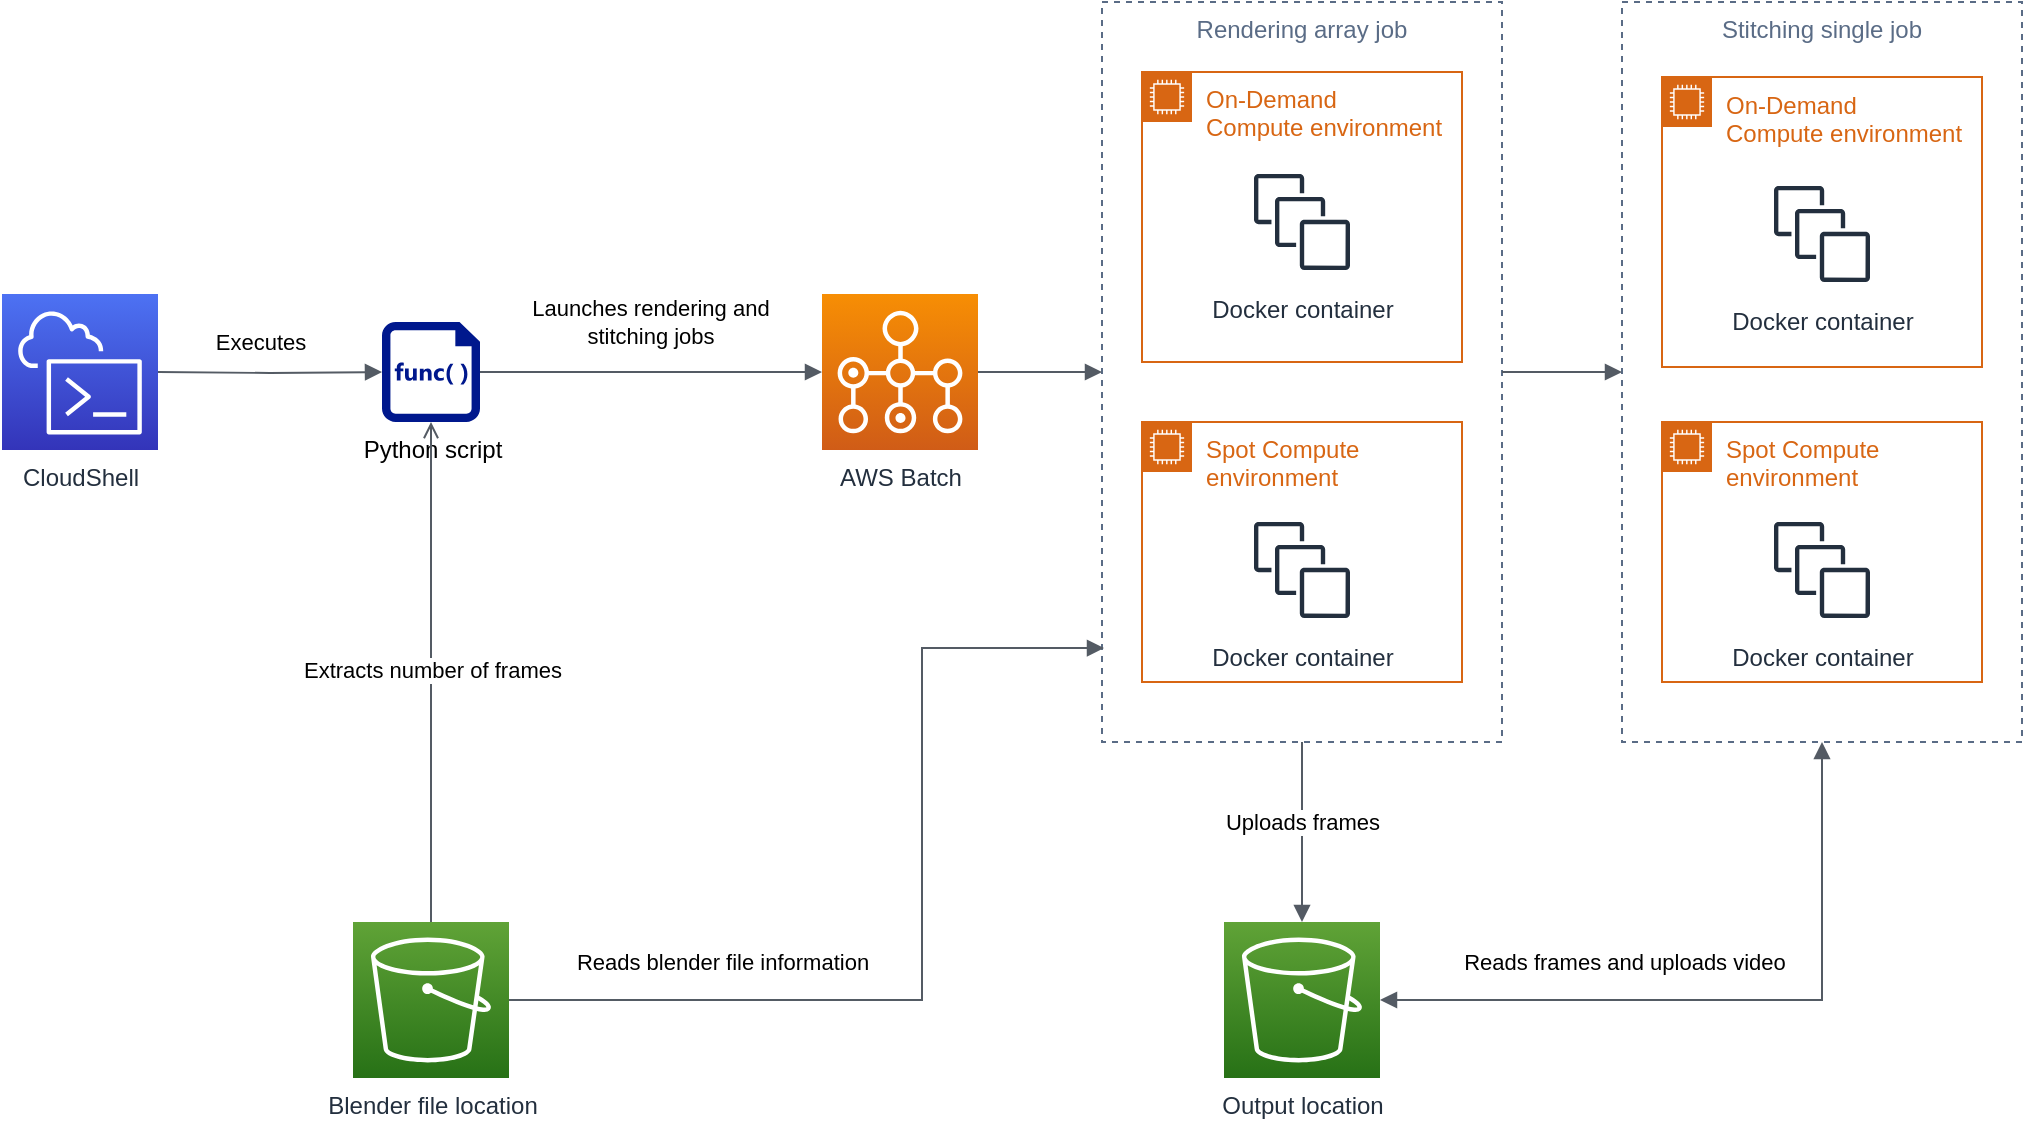 <mxfile version="15.4.0" type="device" pages="4"><diagram id="Ps8kZaS-3eX3Ubbs-UxL" name="Architecture"><mxGraphModel dx="3320" dy="767" grid="1" gridSize="10" guides="1" tooltips="1" connect="1" arrows="1" fold="1" page="1" pageScale="1" pageWidth="1654" pageHeight="1169" math="0" shadow="0"><root><mxCell id="0"/><mxCell id="1" parent="0"/><mxCell id="-qtFRKSx0RCPgqvEjkrj-15" value="Rendering array job" style="fillColor=none;strokeColor=#5A6C86;dashed=1;verticalAlign=top;fontStyle=0;fontColor=#5A6C86;" parent="1" vertex="1"><mxGeometry x="530" y="70" width="200" height="370" as="geometry"/></mxCell><mxCell id="-qtFRKSx0RCPgqvEjkrj-1" value="Python script" style="sketch=0;aspect=fixed;pointerEvents=1;shadow=0;dashed=0;html=1;strokeColor=none;labelPosition=center;verticalLabelPosition=bottom;verticalAlign=top;align=center;fillColor=#00188D;shape=mxgraph.mscae.enterprise.code_file" parent="1" vertex="1"><mxGeometry x="170" y="230" width="49" height="50" as="geometry"/></mxCell><mxCell id="-qtFRKSx0RCPgqvEjkrj-2" value="Blender file location" style="sketch=0;points=[[0,0,0],[0.25,0,0],[0.5,0,0],[0.75,0,0],[1,0,0],[0,1,0],[0.25,1,0],[0.5,1,0],[0.75,1,0],[1,1,0],[0,0.25,0],[0,0.5,0],[0,0.75,0],[1,0.25,0],[1,0.5,0],[1,0.75,0]];outlineConnect=0;fontColor=#232F3E;gradientColor=#60A337;gradientDirection=north;fillColor=#277116;strokeColor=#ffffff;dashed=0;verticalLabelPosition=bottom;verticalAlign=top;align=center;html=1;fontSize=12;fontStyle=0;aspect=fixed;shape=mxgraph.aws4.resourceIcon;resIcon=mxgraph.aws4.s3;" parent="1" vertex="1"><mxGeometry x="155.5" y="530" width="78" height="78" as="geometry"/></mxCell><mxCell id="-qtFRKSx0RCPgqvEjkrj-5" value="" style="edgeStyle=orthogonalEdgeStyle;html=1;endArrow=open;elbow=vertical;startArrow=none;endFill=0;strokeColor=#545B64;rounded=0;entryX=0.5;entryY=1;entryDx=0;entryDy=0;entryPerimeter=0;exitX=0.5;exitY=0;exitDx=0;exitDy=0;exitPerimeter=0;" parent="1" source="-qtFRKSx0RCPgqvEjkrj-2" target="-qtFRKSx0RCPgqvEjkrj-1" edge="1"><mxGeometry width="100" relative="1" as="geometry"><mxPoint x="219" y="530" as="sourcePoint"/><mxPoint x="310" y="220" as="targetPoint"/><Array as="points"/></mxGeometry></mxCell><mxCell id="-qtFRKSx0RCPgqvEjkrj-6" value="Extracts number of frames" style="edgeLabel;html=1;align=center;verticalAlign=middle;resizable=0;points=[];" parent="-qtFRKSx0RCPgqvEjkrj-5" vertex="1" connectable="0"><mxGeometry x="0.108" y="-1" relative="1" as="geometry"><mxPoint x="-1" y="12" as="offset"/></mxGeometry></mxCell><mxCell id="-qtFRKSx0RCPgqvEjkrj-7" value="AWS Batch" style="sketch=0;points=[[0,0,0],[0.25,0,0],[0.5,0,0],[0.75,0,0],[1,0,0],[0,1,0],[0.25,1,0],[0.5,1,0],[0.75,1,0],[1,1,0],[0,0.25,0],[0,0.5,0],[0,0.75,0],[1,0.25,0],[1,0.5,0],[1,0.75,0]];outlineConnect=0;fontColor=#232F3E;gradientColor=#F78E04;gradientDirection=north;fillColor=#D05C17;strokeColor=#ffffff;dashed=0;verticalLabelPosition=bottom;verticalAlign=top;align=center;html=1;fontSize=12;fontStyle=0;aspect=fixed;shape=mxgraph.aws4.resourceIcon;resIcon=mxgraph.aws4.batch;" parent="1" vertex="1"><mxGeometry x="390" y="216" width="78" height="78" as="geometry"/></mxCell><mxCell id="-qtFRKSx0RCPgqvEjkrj-8" value="" style="edgeStyle=orthogonalEdgeStyle;html=1;endArrow=block;elbow=vertical;startArrow=none;endFill=1;strokeColor=#545B64;rounded=0;exitX=1;exitY=0.5;exitDx=0;exitDy=0;exitPerimeter=0;entryX=0;entryY=0.5;entryDx=0;entryDy=0;entryPerimeter=0;" parent="1" source="-qtFRKSx0RCPgqvEjkrj-1" target="-qtFRKSx0RCPgqvEjkrj-7" edge="1"><mxGeometry width="100" relative="1" as="geometry"><mxPoint x="440" y="230" as="sourcePoint"/><mxPoint x="360" y="285" as="targetPoint"/></mxGeometry></mxCell><mxCell id="-qtFRKSx0RCPgqvEjkrj-10" value="Launches rendering and&lt;br&gt;stitching jobs" style="edgeLabel;html=1;align=center;verticalAlign=middle;resizable=0;points=[];" parent="-qtFRKSx0RCPgqvEjkrj-8" vertex="1" connectable="0"><mxGeometry x="-0.249" relative="1" as="geometry"><mxPoint x="21" y="-25" as="offset"/></mxGeometry></mxCell><mxCell id="-qtFRKSx0RCPgqvEjkrj-11" value="On-Demand&lt;br&gt;Compute environment" style="points=[[0,0],[0.25,0],[0.5,0],[0.75,0],[1,0],[1,0.25],[1,0.5],[1,0.75],[1,1],[0.75,1],[0.5,1],[0.25,1],[0,1],[0,0.75],[0,0.5],[0,0.25]];outlineConnect=0;gradientColor=none;html=1;whiteSpace=wrap;fontSize=12;fontStyle=0;shape=mxgraph.aws4.group;grIcon=mxgraph.aws4.group_ec2_instance_contents;strokeColor=#D86613;fillColor=none;verticalAlign=top;align=left;spacingLeft=30;fontColor=#D86613;dashed=0;" parent="1" vertex="1"><mxGeometry x="550" y="105" width="160" height="145" as="geometry"/></mxCell><mxCell id="-qtFRKSx0RCPgqvEjkrj-12" value="Spot Compute environment" style="points=[[0,0],[0.25,0],[0.5,0],[0.75,0],[1,0],[1,0.25],[1,0.5],[1,0.75],[1,1],[0.75,1],[0.5,1],[0.25,1],[0,1],[0,0.75],[0,0.5],[0,0.25]];outlineConnect=0;gradientColor=none;html=1;whiteSpace=wrap;fontSize=12;fontStyle=0;shape=mxgraph.aws4.group;grIcon=mxgraph.aws4.group_ec2_instance_contents;strokeColor=#D86613;fillColor=none;verticalAlign=top;align=left;spacingLeft=30;fontColor=#D86613;dashed=0;" parent="1" vertex="1"><mxGeometry x="550" y="280" width="160" height="130" as="geometry"/></mxCell><mxCell id="-qtFRKSx0RCPgqvEjkrj-13" value="Docker container" style="sketch=0;outlineConnect=0;fontColor=#232F3E;gradientColor=none;strokeColor=#232F3E;fillColor=#ffffff;dashed=0;verticalLabelPosition=bottom;verticalAlign=top;align=center;html=1;fontSize=12;fontStyle=0;aspect=fixed;shape=mxgraph.aws4.resourceIcon;resIcon=mxgraph.aws4.instances;" parent="1" vertex="1"><mxGeometry x="600" y="150" width="60" height="60" as="geometry"/></mxCell><mxCell id="-qtFRKSx0RCPgqvEjkrj-14" value="Docker container" style="sketch=0;outlineConnect=0;fontColor=#232F3E;gradientColor=none;strokeColor=#232F3E;fillColor=#ffffff;dashed=0;verticalLabelPosition=bottom;verticalAlign=top;align=center;html=1;fontSize=12;fontStyle=0;aspect=fixed;shape=mxgraph.aws4.resourceIcon;resIcon=mxgraph.aws4.instances;" parent="1" vertex="1"><mxGeometry x="600" y="324" width="60" height="60" as="geometry"/></mxCell><mxCell id="-qtFRKSx0RCPgqvEjkrj-17" value="" style="edgeStyle=orthogonalEdgeStyle;html=1;endArrow=none;elbow=vertical;startArrow=block;startFill=1;strokeColor=#545B64;rounded=0;entryX=1;entryY=0.5;entryDx=0;entryDy=0;entryPerimeter=0;" parent="1" target="-qtFRKSx0RCPgqvEjkrj-7" edge="1"><mxGeometry width="100" relative="1" as="geometry"><mxPoint x="530" y="255" as="sourcePoint"/><mxPoint x="550" y="340" as="targetPoint"/><Array as="points"><mxPoint x="530" y="255"/></Array></mxGeometry></mxCell><mxCell id="-qtFRKSx0RCPgqvEjkrj-18" value="Output location" style="sketch=0;points=[[0,0,0],[0.25,0,0],[0.5,0,0],[0.75,0,0],[1,0,0],[0,1,0],[0.25,1,0],[0.5,1,0],[0.75,1,0],[1,1,0],[0,0.25,0],[0,0.5,0],[0,0.75,0],[1,0.25,0],[1,0.5,0],[1,0.75,0]];outlineConnect=0;fontColor=#232F3E;gradientColor=#60A337;gradientDirection=north;fillColor=#277116;strokeColor=#ffffff;dashed=0;verticalLabelPosition=bottom;verticalAlign=top;align=center;html=1;fontSize=12;fontStyle=0;aspect=fixed;shape=mxgraph.aws4.resourceIcon;resIcon=mxgraph.aws4.s3;" parent="1" vertex="1"><mxGeometry x="591" y="530" width="78" height="78" as="geometry"/></mxCell><mxCell id="-qtFRKSx0RCPgqvEjkrj-19" value="" style="edgeStyle=orthogonalEdgeStyle;html=1;endArrow=none;elbow=vertical;startArrow=block;startFill=1;strokeColor=#545B64;rounded=0;entryX=0.5;entryY=1;entryDx=0;entryDy=0;" parent="1" target="-qtFRKSx0RCPgqvEjkrj-15" edge="1"><mxGeometry width="100" relative="1" as="geometry"><mxPoint x="630" y="530" as="sourcePoint"/><mxPoint x="410" y="420" as="targetPoint"/><Array as="points"><mxPoint x="630" y="490"/><mxPoint x="630" y="490"/></Array></mxGeometry></mxCell><mxCell id="-qtFRKSx0RCPgqvEjkrj-20" value="Uploads frames" style="edgeLabel;html=1;align=center;verticalAlign=middle;resizable=0;points=[];" parent="-qtFRKSx0RCPgqvEjkrj-19" vertex="1" connectable="0"><mxGeometry x="-0.214" y="-2" relative="1" as="geometry"><mxPoint x="-2" y="-15" as="offset"/></mxGeometry></mxCell><mxCell id="-qtFRKSx0RCPgqvEjkrj-21" value="Stitching single job" style="fillColor=none;strokeColor=#5A6C86;dashed=1;verticalAlign=top;fontStyle=0;fontColor=#5A6C86;" parent="1" vertex="1"><mxGeometry x="790" y="70" width="200" height="370" as="geometry"/></mxCell><mxCell id="-qtFRKSx0RCPgqvEjkrj-22" value="On-Demand&lt;br&gt;Compute environment" style="points=[[0,0],[0.25,0],[0.5,0],[0.75,0],[1,0],[1,0.25],[1,0.5],[1,0.75],[1,1],[0.75,1],[0.5,1],[0.25,1],[0,1],[0,0.75],[0,0.5],[0,0.25]];outlineConnect=0;gradientColor=none;html=1;whiteSpace=wrap;fontSize=12;fontStyle=0;shape=mxgraph.aws4.group;grIcon=mxgraph.aws4.group_ec2_instance_contents;strokeColor=#D86613;fillColor=none;verticalAlign=top;align=left;spacingLeft=30;fontColor=#D86613;dashed=0;" parent="1" vertex="1"><mxGeometry x="810" y="107.5" width="160" height="145" as="geometry"/></mxCell><mxCell id="-qtFRKSx0RCPgqvEjkrj-23" value="Docker container" style="sketch=0;outlineConnect=0;fontColor=#232F3E;gradientColor=none;strokeColor=#232F3E;fillColor=#ffffff;dashed=0;verticalLabelPosition=bottom;verticalAlign=top;align=center;html=1;fontSize=12;fontStyle=0;aspect=fixed;shape=mxgraph.aws4.resourceIcon;resIcon=mxgraph.aws4.instances;" parent="1" vertex="1"><mxGeometry x="860" y="156" width="60" height="60" as="geometry"/></mxCell><mxCell id="-qtFRKSx0RCPgqvEjkrj-24" value="Spot Compute environment" style="points=[[0,0],[0.25,0],[0.5,0],[0.75,0],[1,0],[1,0.25],[1,0.5],[1,0.75],[1,1],[0.75,1],[0.5,1],[0.25,1],[0,1],[0,0.75],[0,0.5],[0,0.25]];outlineConnect=0;gradientColor=none;html=1;whiteSpace=wrap;fontSize=12;fontStyle=0;shape=mxgraph.aws4.group;grIcon=mxgraph.aws4.group_ec2_instance_contents;strokeColor=#D86613;fillColor=none;verticalAlign=top;align=left;spacingLeft=30;fontColor=#D86613;dashed=0;" parent="1" vertex="1"><mxGeometry x="810" y="280" width="160" height="130" as="geometry"/></mxCell><mxCell id="-qtFRKSx0RCPgqvEjkrj-25" value="Docker container" style="sketch=0;outlineConnect=0;fontColor=#232F3E;gradientColor=none;strokeColor=#232F3E;fillColor=#ffffff;dashed=0;verticalLabelPosition=bottom;verticalAlign=top;align=center;html=1;fontSize=12;fontStyle=0;aspect=fixed;shape=mxgraph.aws4.resourceIcon;resIcon=mxgraph.aws4.instances;" parent="1" vertex="1"><mxGeometry x="860" y="324" width="60" height="60" as="geometry"/></mxCell><mxCell id="-qtFRKSx0RCPgqvEjkrj-26" value="" style="edgeStyle=orthogonalEdgeStyle;html=1;endArrow=none;elbow=vertical;startArrow=block;startFill=1;strokeColor=#545B64;rounded=0;entryX=1;entryY=0.5;entryDx=0;entryDy=0;exitX=0;exitY=0.5;exitDx=0;exitDy=0;" parent="1" source="-qtFRKSx0RCPgqvEjkrj-21" target="-qtFRKSx0RCPgqvEjkrj-15" edge="1"><mxGeometry width="100" relative="1" as="geometry"><mxPoint x="500" y="380" as="sourcePoint"/><mxPoint x="600" y="380" as="targetPoint"/></mxGeometry></mxCell><mxCell id="-qtFRKSx0RCPgqvEjkrj-31" value="" style="edgeStyle=orthogonalEdgeStyle;html=1;endArrow=block;elbow=vertical;startArrow=block;startFill=1;endFill=1;strokeColor=#545B64;rounded=0;exitX=1;exitY=0.5;exitDx=0;exitDy=0;exitPerimeter=0;entryX=0.5;entryY=1;entryDx=0;entryDy=0;" parent="1" source="-qtFRKSx0RCPgqvEjkrj-18" target="-qtFRKSx0RCPgqvEjkrj-21" edge="1"><mxGeometry width="100" relative="1" as="geometry"><mxPoint x="780" y="420" as="sourcePoint"/><mxPoint x="880" y="420" as="targetPoint"/><Array as="points"><mxPoint x="890" y="569"/></Array></mxGeometry></mxCell><mxCell id="-qtFRKSx0RCPgqvEjkrj-32" value="Reads frames and uploads video" style="edgeLabel;html=1;align=center;verticalAlign=middle;resizable=0;points=[];" parent="-qtFRKSx0RCPgqvEjkrj-31" vertex="1" connectable="0"><mxGeometry x="-0.267" y="2" relative="1" as="geometry"><mxPoint x="-7" y="-17" as="offset"/></mxGeometry></mxCell><mxCell id="-qtFRKSx0RCPgqvEjkrj-33" value="" style="edgeStyle=orthogonalEdgeStyle;html=1;endArrow=none;elbow=vertical;startArrow=block;startFill=1;strokeColor=#545B64;rounded=0;entryX=1;entryY=0.5;entryDx=0;entryDy=0;entryPerimeter=0;exitX=0.005;exitY=0.873;exitDx=0;exitDy=0;exitPerimeter=0;" parent="1" source="-qtFRKSx0RCPgqvEjkrj-15" target="-qtFRKSx0RCPgqvEjkrj-2" edge="1"><mxGeometry width="100" relative="1" as="geometry"><mxPoint x="600" y="250" as="sourcePoint"/><mxPoint x="700" y="250" as="targetPoint"/><Array as="points"><mxPoint x="440" y="393"/><mxPoint x="440" y="569"/></Array></mxGeometry></mxCell><mxCell id="-qtFRKSx0RCPgqvEjkrj-34" value="Reads blender file information" style="edgeLabel;html=1;align=center;verticalAlign=middle;resizable=0;points=[];" parent="-qtFRKSx0RCPgqvEjkrj-33" vertex="1" connectable="0"><mxGeometry x="-0.129" y="-2" relative="1" as="geometry"><mxPoint x="-98" y="42" as="offset"/></mxGeometry></mxCell><mxCell id="-qtFRKSx0RCPgqvEjkrj-35" value="CloudShell" style="sketch=0;points=[[0,0,0],[0.25,0,0],[0.5,0,0],[0.75,0,0],[1,0,0],[0,1,0],[0.25,1,0],[0.5,1,0],[0.75,1,0],[1,1,0],[0,0.25,0],[0,0.5,0],[0,0.75,0],[1,0.25,0],[1,0.5,0],[1,0.75,0]];outlineConnect=0;fontColor=#232F3E;gradientColor=#4D72F3;gradientDirection=north;fillColor=#3334B9;strokeColor=#ffffff;dashed=0;verticalLabelPosition=bottom;verticalAlign=top;align=center;html=1;fontSize=12;fontStyle=0;aspect=fixed;shape=mxgraph.aws4.resourceIcon;resIcon=mxgraph.aws4.cloudshell;" parent="1" vertex="1"><mxGeometry x="-20" y="216" width="78" height="78" as="geometry"/></mxCell><mxCell id="-qtFRKSx0RCPgqvEjkrj-36" value="" style="edgeStyle=orthogonalEdgeStyle;html=1;endArrow=none;elbow=vertical;startArrow=block;startFill=1;strokeColor=#545B64;rounded=0;entryX=1;entryY=0.5;entryDx=0;entryDy=0;entryPerimeter=0;" parent="1" target="-qtFRKSx0RCPgqvEjkrj-35" edge="1"><mxGeometry width="100" relative="1" as="geometry"><mxPoint x="170" y="255" as="sourcePoint"/><mxPoint x="530" y="310" as="targetPoint"/></mxGeometry></mxCell><mxCell id="-qtFRKSx0RCPgqvEjkrj-38" value="Executes" style="edgeLabel;html=1;align=center;verticalAlign=middle;resizable=0;points=[];" parent="-qtFRKSx0RCPgqvEjkrj-36" vertex="1" connectable="0"><mxGeometry x="0.089" y="2" relative="1" as="geometry"><mxPoint y="-17" as="offset"/></mxGeometry></mxCell></root></mxGraphModel></diagram><diagram id="j5Yy2SVFxHbk7n7HG07s" name="Batch components"><mxGraphModel dx="1666" dy="767" grid="1" gridSize="10" guides="1" tooltips="1" connect="1" arrows="1" fold="1" page="1" pageScale="1" pageWidth="1654" pageHeight="1169" math="0" shadow="0"><root><mxCell id="A51y3lH-glTqmV4L9t4h-0"/><mxCell id="A51y3lH-glTqmV4L9t4h-1" parent="A51y3lH-glTqmV4L9t4h-0"/><mxCell id="A51y3lH-glTqmV4L9t4h-2" value="&lt;font style=&quot;font-size: 14px&quot;&gt;S3 bucket&lt;/font&gt;" style="sketch=0;outlineConnect=0;fontColor=#232F3E;gradientColor=none;strokeColor=#F58534;fillColor=#ffffff;dashed=0;verticalLabelPosition=bottom;verticalAlign=top;align=center;html=1;fontSize=12;fontStyle=0;aspect=fixed;shape=mxgraph.aws4.resourceIcon;resIcon=mxgraph.aws4.bucket;" parent="A51y3lH-glTqmV4L9t4h-1" vertex="1"><mxGeometry x="241" y="100" width="78" height="78" as="geometry"/></mxCell><mxCell id="A51y3lH-glTqmV4L9t4h-8" value="" style="strokeWidth=2;html=1;shape=mxgraph.flowchart.start_2;whiteSpace=wrap;" parent="A51y3lH-glTqmV4L9t4h-1" vertex="1"><mxGeometry x="270" y="20" width="20" height="20" as="geometry"/></mxCell><mxCell id="A51y3lH-glTqmV4L9t4h-10" value="" style="edgeStyle=orthogonalEdgeStyle;html=1;endArrow=none;elbow=vertical;startArrow=block;startFill=1;strokeColor=#545B64;rounded=0;entryX=0.5;entryY=1;entryDx=0;entryDy=0;entryPerimeter=0;" parent="A51y3lH-glTqmV4L9t4h-1" target="A51y3lH-glTqmV4L9t4h-8" edge="1"><mxGeometry width="100" relative="1" as="geometry"><mxPoint x="280" y="110" as="sourcePoint"/><mxPoint x="330" y="180" as="targetPoint"/></mxGeometry></mxCell><mxCell id="A51y3lH-glTqmV4L9t4h-28" value="&lt;font style=&quot;font-size: 14px&quot;&gt;Input is put&lt;/font&gt;" style="edgeLabel;html=1;align=center;verticalAlign=middle;resizable=0;points=[];" parent="A51y3lH-glTqmV4L9t4h-10" vertex="1" connectable="0"><mxGeometry x="-0.196" y="-1" relative="1" as="geometry"><mxPoint x="-1" y="-12" as="offset"/></mxGeometry></mxCell><mxCell id="A51y3lH-glTqmV4L9t4h-12" value="&lt;font style=&quot;font-size: 14px&quot;&gt;Job queue&lt;br&gt;with runnable jobs&lt;/font&gt;" style="sketch=0;outlineConnect=0;fontColor=#232F3E;gradientColor=none;strokeColor=#F58534;fillColor=#ffffff;dashed=0;verticalLabelPosition=bottom;verticalAlign=top;align=center;html=1;fontSize=12;fontStyle=0;aspect=fixed;shape=mxgraph.aws4.resourceIcon;resIcon=mxgraph.aws4.queue;" parent="A51y3lH-glTqmV4L9t4h-1" vertex="1"><mxGeometry x="400" y="250" width="80" height="80" as="geometry"/></mxCell><mxCell id="A51y3lH-glTqmV4L9t4h-15" value="&lt;font style=&quot;font-size: 14px&quot;&gt;Scheduler&lt;/font&gt;" style="sketch=0;outlineConnect=0;fontColor=#232F3E;gradientColor=none;strokeColor=#F58534;fillColor=#ffffff;dashed=0;verticalLabelPosition=bottom;verticalAlign=top;align=center;html=1;fontSize=12;fontStyle=0;aspect=fixed;shape=mxgraph.aws4.resourceIcon;resIcon=mxgraph.aws4.event_time_based;" parent="A51y3lH-glTqmV4L9t4h-1" vertex="1"><mxGeometry x="240" y="420" width="80" height="80" as="geometry"/></mxCell><mxCell id="A51y3lH-glTqmV4L9t4h-17" value="&lt;font style=&quot;font-size: 14px&quot;&gt;Compute&lt;br&gt;environment&lt;/font&gt;" style="sketch=0;outlineConnect=0;fontColor=#232F3E;gradientColor=none;strokeColor=#F58534;fillColor=#ffffff;dashed=0;verticalLabelPosition=bottom;verticalAlign=top;align=center;html=1;fontSize=12;fontStyle=0;aspect=fixed;shape=mxgraph.aws4.resourceIcon;resIcon=mxgraph.aws4.container_1;" parent="A51y3lH-glTqmV4L9t4h-1" vertex="1"><mxGeometry x="80" y="250" width="80" height="80" as="geometry"/></mxCell><mxCell id="A51y3lH-glTqmV4L9t4h-18" value="" style="edgeStyle=orthogonalEdgeStyle;html=1;endArrow=none;elbow=vertical;startArrow=block;startFill=1;strokeColor=#545B64;rounded=0;" parent="A51y3lH-glTqmV4L9t4h-1" source="A51y3lH-glTqmV4L9t4h-12" target="A51y3lH-glTqmV4L9t4h-2" edge="1"><mxGeometry width="100" relative="1" as="geometry"><mxPoint x="480" y="160" as="sourcePoint"/><mxPoint x="460" y="120" as="targetPoint"/><Array as="points"><mxPoint x="440" y="150"/></Array></mxGeometry></mxCell><mxCell id="A51y3lH-glTqmV4L9t4h-23" value="&lt;font style=&quot;font-size: 14px&quot;&gt;Jobs submitted&lt;br&gt;using a job deifnition&lt;/font&gt;" style="edgeLabel;html=1;align=center;verticalAlign=middle;resizable=0;points=[];" parent="A51y3lH-glTqmV4L9t4h-18" vertex="1" connectable="0"><mxGeometry x="0.007" y="-2" relative="1" as="geometry"><mxPoint x="12" y="-28" as="offset"/></mxGeometry></mxCell><mxCell id="A51y3lH-glTqmV4L9t4h-20" value="" style="edgeStyle=orthogonalEdgeStyle;html=1;endArrow=none;elbow=vertical;startArrow=block;startFill=1;strokeColor=#545B64;rounded=0;" parent="A51y3lH-glTqmV4L9t4h-1" source="A51y3lH-glTqmV4L9t4h-15" edge="1"><mxGeometry width="100" relative="1" as="geometry"><mxPoint x="230" y="270" as="sourcePoint"/><mxPoint x="440" y="370" as="targetPoint"/></mxGeometry></mxCell><mxCell id="A51y3lH-glTqmV4L9t4h-21" value="" style="edgeStyle=orthogonalEdgeStyle;html=1;endArrow=none;elbow=vertical;startArrow=block;startFill=1;strokeColor=#545B64;rounded=0;" parent="A51y3lH-glTqmV4L9t4h-1" target="A51y3lH-glTqmV4L9t4h-15" edge="1"><mxGeometry width="100" relative="1" as="geometry"><mxPoint x="120" y="370" as="sourcePoint"/><mxPoint x="330" y="270" as="targetPoint"/><Array as="points"><mxPoint x="120" y="460"/></Array></mxGeometry></mxCell><mxCell id="A51y3lH-glTqmV4L9t4h-24" value="&lt;font style=&quot;font-size: 14px&quot;&gt;Jobs are started&lt;/font&gt;" style="edgeLabel;html=1;align=center;verticalAlign=middle;resizable=0;points=[];" parent="A51y3lH-glTqmV4L9t4h-21" vertex="1" connectable="0"><mxGeometry x="-0.379" relative="1" as="geometry"><mxPoint y="45" as="offset"/></mxGeometry></mxCell><mxCell id="A51y3lH-glTqmV4L9t4h-22" value="" style="edgeStyle=orthogonalEdgeStyle;html=1;endArrow=none;elbow=vertical;startArrow=block;startFill=1;strokeColor=#545B64;rounded=0;" parent="A51y3lH-glTqmV4L9t4h-1" source="A51y3lH-glTqmV4L9t4h-2" target="A51y3lH-glTqmV4L9t4h-17" edge="1"><mxGeometry width="100" relative="1" as="geometry"><mxPoint x="210" y="140" as="sourcePoint"/><mxPoint x="330" y="270" as="targetPoint"/><Array as="points"><mxPoint x="120" y="150"/></Array></mxGeometry></mxCell><mxCell id="A51y3lH-glTqmV4L9t4h-29" value="&lt;font style=&quot;font-size: 14px&quot;&gt;Output is put&lt;/font&gt;" style="edgeLabel;html=1;align=center;verticalAlign=middle;resizable=0;points=[];" parent="A51y3lH-glTqmV4L9t4h-22" vertex="1" connectable="0"><mxGeometry x="-0.021" y="2" relative="1" as="geometry"><mxPoint x="-13" y="-22" as="offset"/></mxGeometry></mxCell></root></mxGraphModel></diagram><diagram id="DLIlEHfH4tvWiP9yDX5_" name="Pipeline"><mxGraphModel dx="1666" dy="767" grid="1" gridSize="10" guides="1" tooltips="1" connect="1" arrows="1" fold="1" page="1" pageScale="1" pageWidth="1654" pageHeight="1169" math="0" shadow="0"><root><mxCell id="cYC0_X9AOE3EaBd5AdJf-0"/><mxCell id="cYC0_X9AOE3EaBd5AdJf-1" parent="cYC0_X9AOE3EaBd5AdJf-0"/><mxCell id="rK0c5YYQ_4rAFGVa674V-0" value="&lt;font style=&quot;font-size: 14px&quot;&gt;Number of frames&lt;br&gt;extraction&lt;/font&gt;" style="html=1;shadow=0;dashed=0;align=center;verticalAlign=middle;shape=mxgraph.arrows2.arrow;dy=0;dx=30;notch=30;fillColor=#F58534;strokeColor=#fff;fontColor=#fff" vertex="1" parent="cYC0_X9AOE3EaBd5AdJf-1"><mxGeometry x="40" y="30" width="200" height="60" as="geometry"/></mxCell><mxCell id="rK0c5YYQ_4rAFGVa674V-1" value="&lt;font style=&quot;font-size: 14px&quot;&gt;Rendering&lt;br&gt;(Blender)&lt;/font&gt;" style="html=1;shadow=0;dashed=0;align=center;verticalAlign=middle;shape=mxgraph.arrows2.arrow;dy=0;dx=30;notch=30;fillColor=#F58534;strokeColor=#fff;fontColor=#fff" vertex="1" parent="cYC0_X9AOE3EaBd5AdJf-1"><mxGeometry x="230" y="30" width="200" height="60" as="geometry"/></mxCell><mxCell id="rK0c5YYQ_4rAFGVa674V-2" value="&lt;font style=&quot;font-size: 14px&quot;&gt;Stitching&lt;br&gt;(FFmpeg)&lt;/font&gt;" style="html=1;shadow=0;dashed=0;align=center;verticalAlign=middle;shape=mxgraph.arrows2.arrow;dy=0;dx=30;notch=30;fillColor=#F58534;strokeColor=#fff;fontColor=#fff" vertex="1" parent="cYC0_X9AOE3EaBd5AdJf-1"><mxGeometry x="420" y="30" width="200" height="60" as="geometry"/></mxCell></root></mxGraphModel></diagram><diagram id="pr49iKccSyJStQWCBJ7M" name="CE"><mxGraphModel dx="1346" dy="767" grid="1" gridSize="10" guides="1" tooltips="1" connect="1" arrows="1" fold="1" page="1" pageScale="1" pageWidth="1654" pageHeight="1169" math="0" shadow="0"><root><mxCell id="QH1Fj3FNkhdddAI-dyO7-0"/><mxCell id="QH1Fj3FNkhdddAI-dyO7-1" parent="QH1Fj3FNkhdddAI-dyO7-0"/></root></mxGraphModel></diagram></mxfile>